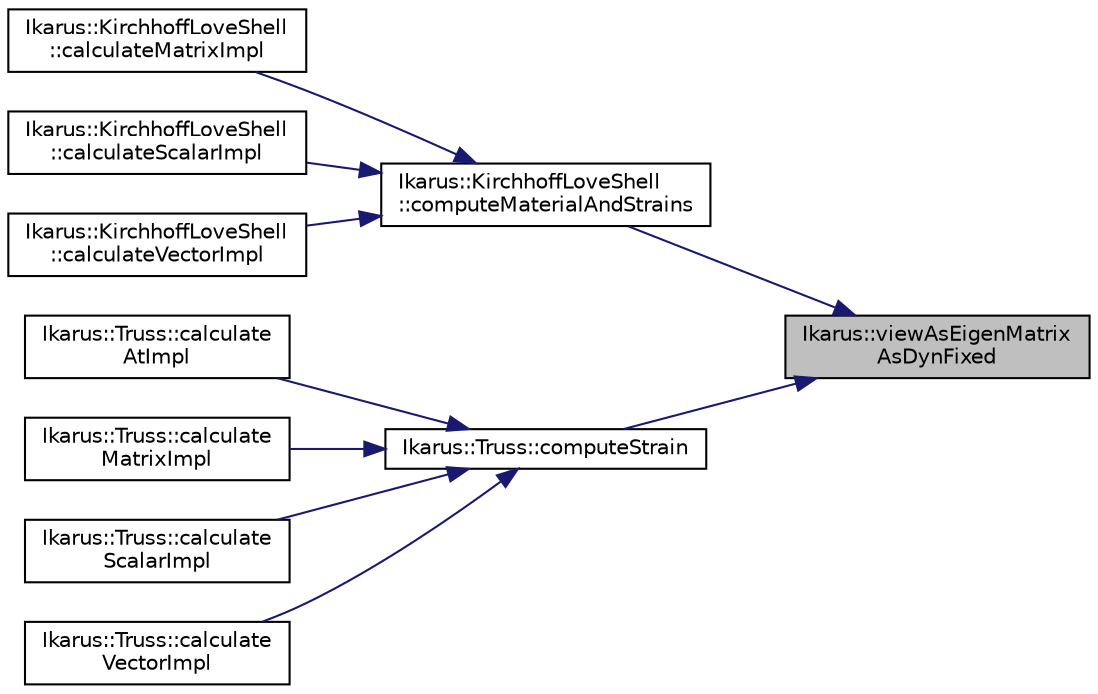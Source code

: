 digraph "Ikarus::viewAsEigenMatrixAsDynFixed"
{
 // LATEX_PDF_SIZE
  edge [fontname="Helvetica",fontsize="10",labelfontname="Helvetica",labelfontsize="10"];
  node [fontname="Helvetica",fontsize="10",shape=record];
  rankdir="RL";
  Node1 [label="Ikarus::viewAsEigenMatrix\lAsDynFixed",height=0.2,width=0.4,color="black", fillcolor="grey75", style="filled", fontcolor="black",tooltip="View Dune::BlockVector as an Eigen::Matrix with dynamic rows and fixed columns depending on the size ..."];
  Node1 -> Node2 [dir="back",color="midnightblue",fontsize="10",style="solid"];
  Node2 [label="Ikarus::KirchhoffLoveShell\l::computeMaterialAndStrains",height=0.2,width=0.4,color="black", fillcolor="white", style="filled",URL="$a01443.html#a2116db254c03a1873dc6d1d432d8eaa1",tooltip="Compute material properties and strains at a given integration point."];
  Node2 -> Node3 [dir="back",color="midnightblue",fontsize="10",style="solid"];
  Node3 [label="Ikarus::KirchhoffLoveShell\l::calculateMatrixImpl",height=0.2,width=0.4,color="black", fillcolor="white", style="filled",URL="$a01443.html#a71e905f315ca4efee16150b0c43fbabe",tooltip=" "];
  Node2 -> Node4 [dir="back",color="midnightblue",fontsize="10",style="solid"];
  Node4 [label="Ikarus::KirchhoffLoveShell\l::calculateScalarImpl",height=0.2,width=0.4,color="black", fillcolor="white", style="filled",URL="$a01443.html#ac901c3457b487e52ca4c40ccfb1e69a6",tooltip=" "];
  Node2 -> Node5 [dir="back",color="midnightblue",fontsize="10",style="solid"];
  Node5 [label="Ikarus::KirchhoffLoveShell\l::calculateVectorImpl",height=0.2,width=0.4,color="black", fillcolor="white", style="filled",URL="$a01443.html#a14aa1287417c41d90c1f9cad4738cc93",tooltip=" "];
  Node1 -> Node6 [dir="back",color="midnightblue",fontsize="10",style="solid"];
  Node6 [label="Ikarus::Truss::computeStrain",height=0.2,width=0.4,color="black", fillcolor="white", style="filled",URL="$a01519.html#aeab583c651a9704392133a98e58e6ad4",tooltip="Gets the strain for the given Requirement and optional displacement vector."];
  Node6 -> Node7 [dir="back",color="midnightblue",fontsize="10",style="solid"];
  Node7 [label="Ikarus::Truss::calculate\lAtImpl",height=0.2,width=0.4,color="black", fillcolor="white", style="filled",URL="$a01519.html#a1e7e9cdb036a72153c163cb6e8fd2a18",tooltip="Calculates a requested result at a specific local position."];
  Node6 -> Node8 [dir="back",color="midnightblue",fontsize="10",style="solid"];
  Node8 [label="Ikarus::Truss::calculate\lMatrixImpl",height=0.2,width=0.4,color="black", fillcolor="white", style="filled",URL="$a01519.html#a5955fba6251da3eda818f6c14ef5ca73",tooltip=" "];
  Node6 -> Node9 [dir="back",color="midnightblue",fontsize="10",style="solid"];
  Node9 [label="Ikarus::Truss::calculate\lScalarImpl",height=0.2,width=0.4,color="black", fillcolor="white", style="filled",URL="$a01519.html#ad11254e9306f1a740bab191314ee3108",tooltip=" "];
  Node6 -> Node10 [dir="back",color="midnightblue",fontsize="10",style="solid"];
  Node10 [label="Ikarus::Truss::calculate\lVectorImpl",height=0.2,width=0.4,color="black", fillcolor="white", style="filled",URL="$a01519.html#a1c9876db9b831de421fe04750e11d9ed",tooltip=" "];
}
